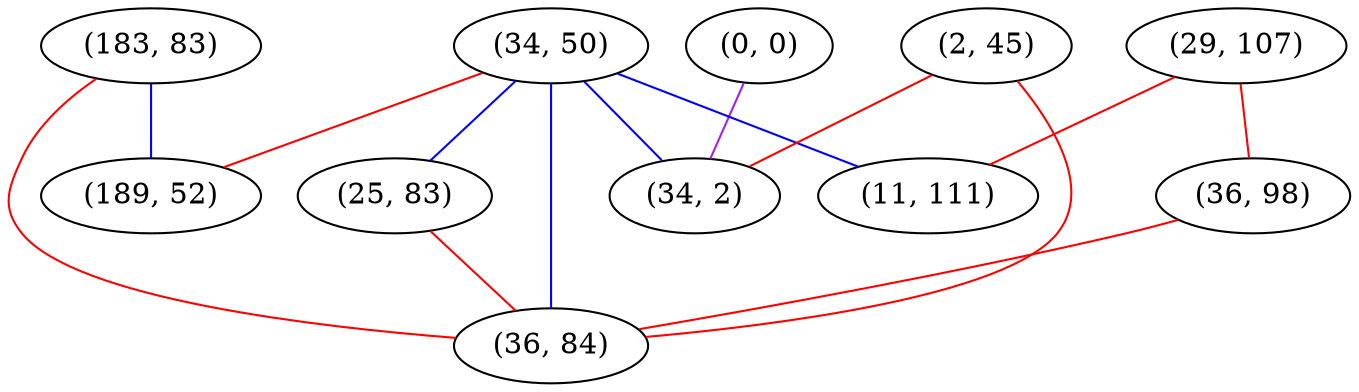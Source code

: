 graph "" {
"(183, 83)";
"(0, 0)";
"(34, 50)";
"(189, 52)";
"(25, 83)";
"(29, 107)";
"(2, 45)";
"(34, 2)";
"(36, 98)";
"(11, 111)";
"(36, 84)";
"(183, 83)" -- "(189, 52)"  [color=blue, key=0, weight=3];
"(183, 83)" -- "(36, 84)"  [color=red, key=0, weight=1];
"(0, 0)" -- "(34, 2)"  [color=purple, key=0, weight=4];
"(34, 50)" -- "(11, 111)"  [color=blue, key=0, weight=3];
"(34, 50)" -- "(189, 52)"  [color=red, key=0, weight=1];
"(34, 50)" -- "(25, 83)"  [color=blue, key=0, weight=3];
"(34, 50)" -- "(36, 84)"  [color=blue, key=0, weight=3];
"(34, 50)" -- "(34, 2)"  [color=blue, key=0, weight=3];
"(25, 83)" -- "(36, 84)"  [color=red, key=0, weight=1];
"(29, 107)" -- "(11, 111)"  [color=red, key=0, weight=1];
"(29, 107)" -- "(36, 98)"  [color=red, key=0, weight=1];
"(2, 45)" -- "(36, 84)"  [color=red, key=0, weight=1];
"(2, 45)" -- "(34, 2)"  [color=red, key=0, weight=1];
"(36, 98)" -- "(36, 84)"  [color=red, key=0, weight=1];
}
